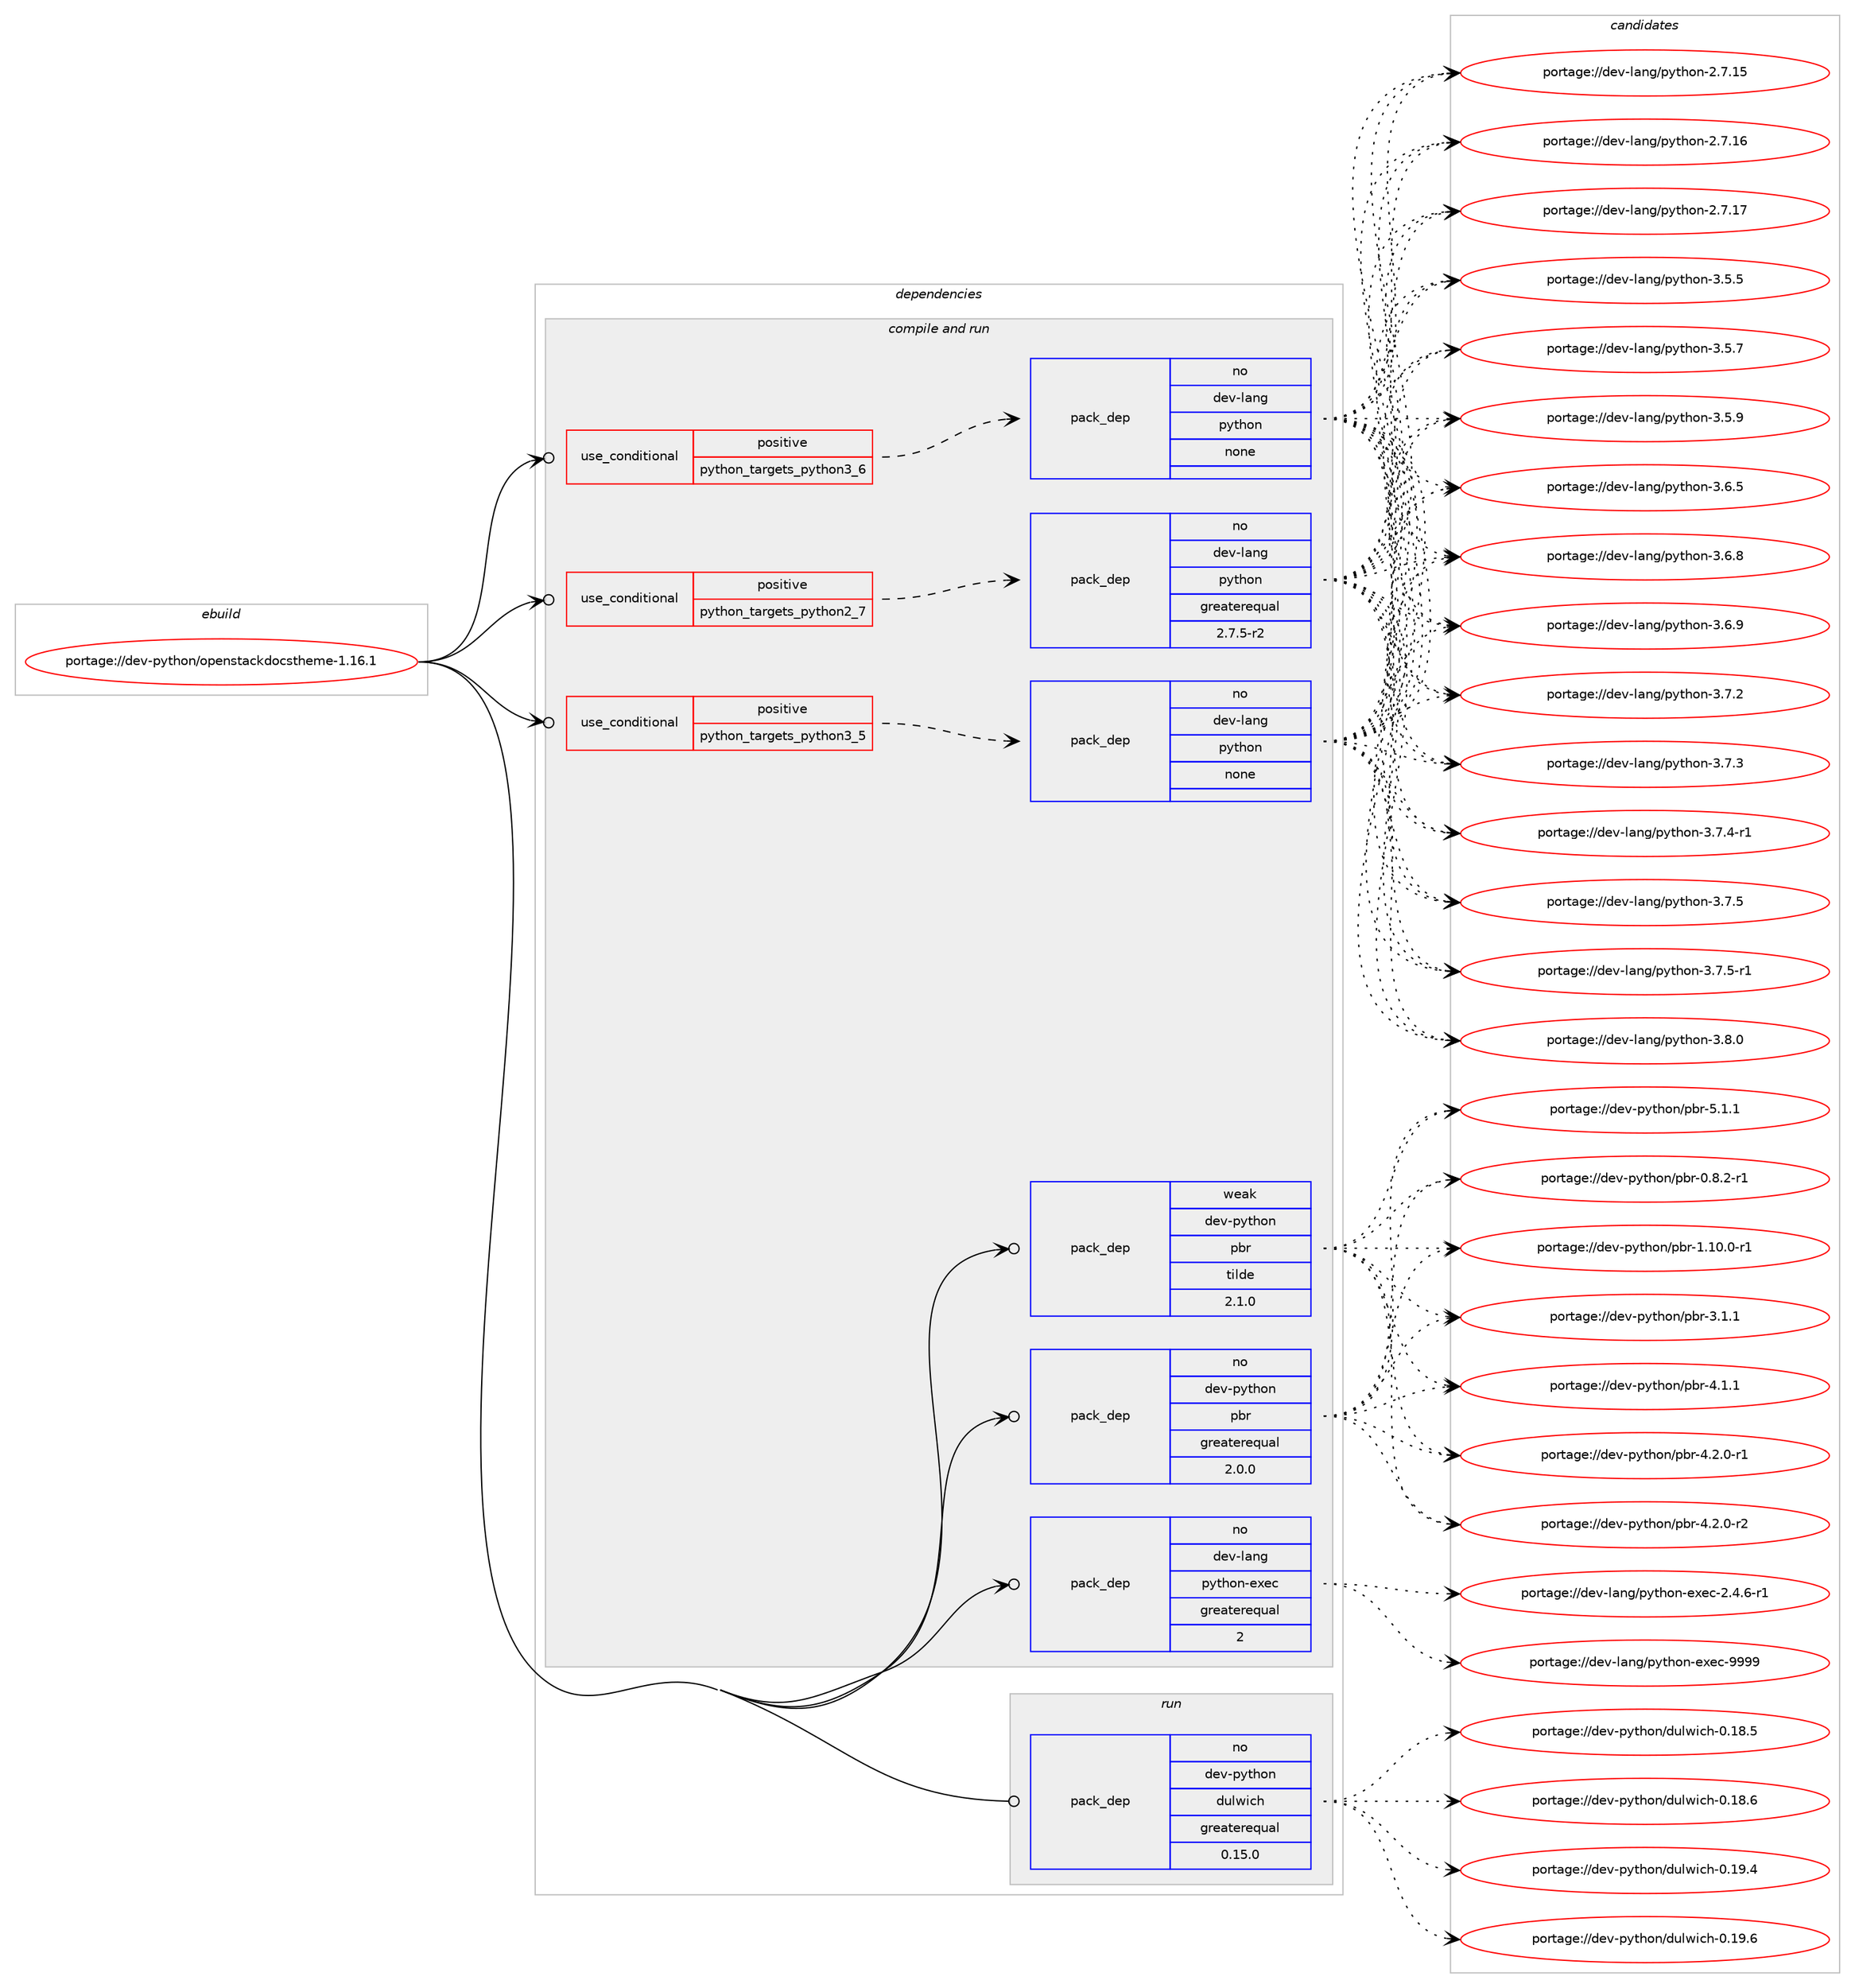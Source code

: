 digraph prolog {

# *************
# Graph options
# *************

newrank=true;
concentrate=true;
compound=true;
graph [rankdir=LR,fontname=Helvetica,fontsize=10,ranksep=1.5];#, ranksep=2.5, nodesep=0.2];
edge  [arrowhead=vee];
node  [fontname=Helvetica,fontsize=10];

# **********
# The ebuild
# **********

subgraph cluster_leftcol {
color=gray;
rank=same;
label=<<i>ebuild</i>>;
id [label="portage://dev-python/openstackdocstheme-1.16.1", color=red, width=4, href="../dev-python/openstackdocstheme-1.16.1.svg"];
}

# ****************
# The dependencies
# ****************

subgraph cluster_midcol {
color=gray;
label=<<i>dependencies</i>>;
subgraph cluster_compile {
fillcolor="#eeeeee";
style=filled;
label=<<i>compile</i>>;
}
subgraph cluster_compileandrun {
fillcolor="#eeeeee";
style=filled;
label=<<i>compile and run</i>>;
subgraph cond32856 {
dependency152888 [label=<<TABLE BORDER="0" CELLBORDER="1" CELLSPACING="0" CELLPADDING="4"><TR><TD ROWSPAN="3" CELLPADDING="10">use_conditional</TD></TR><TR><TD>positive</TD></TR><TR><TD>python_targets_python2_7</TD></TR></TABLE>>, shape=none, color=red];
subgraph pack116703 {
dependency152889 [label=<<TABLE BORDER="0" CELLBORDER="1" CELLSPACING="0" CELLPADDING="4" WIDTH="220"><TR><TD ROWSPAN="6" CELLPADDING="30">pack_dep</TD></TR><TR><TD WIDTH="110">no</TD></TR><TR><TD>dev-lang</TD></TR><TR><TD>python</TD></TR><TR><TD>greaterequal</TD></TR><TR><TD>2.7.5-r2</TD></TR></TABLE>>, shape=none, color=blue];
}
dependency152888:e -> dependency152889:w [weight=20,style="dashed",arrowhead="vee"];
}
id:e -> dependency152888:w [weight=20,style="solid",arrowhead="odotvee"];
subgraph cond32857 {
dependency152890 [label=<<TABLE BORDER="0" CELLBORDER="1" CELLSPACING="0" CELLPADDING="4"><TR><TD ROWSPAN="3" CELLPADDING="10">use_conditional</TD></TR><TR><TD>positive</TD></TR><TR><TD>python_targets_python3_5</TD></TR></TABLE>>, shape=none, color=red];
subgraph pack116704 {
dependency152891 [label=<<TABLE BORDER="0" CELLBORDER="1" CELLSPACING="0" CELLPADDING="4" WIDTH="220"><TR><TD ROWSPAN="6" CELLPADDING="30">pack_dep</TD></TR><TR><TD WIDTH="110">no</TD></TR><TR><TD>dev-lang</TD></TR><TR><TD>python</TD></TR><TR><TD>none</TD></TR><TR><TD></TD></TR></TABLE>>, shape=none, color=blue];
}
dependency152890:e -> dependency152891:w [weight=20,style="dashed",arrowhead="vee"];
}
id:e -> dependency152890:w [weight=20,style="solid",arrowhead="odotvee"];
subgraph cond32858 {
dependency152892 [label=<<TABLE BORDER="0" CELLBORDER="1" CELLSPACING="0" CELLPADDING="4"><TR><TD ROWSPAN="3" CELLPADDING="10">use_conditional</TD></TR><TR><TD>positive</TD></TR><TR><TD>python_targets_python3_6</TD></TR></TABLE>>, shape=none, color=red];
subgraph pack116705 {
dependency152893 [label=<<TABLE BORDER="0" CELLBORDER="1" CELLSPACING="0" CELLPADDING="4" WIDTH="220"><TR><TD ROWSPAN="6" CELLPADDING="30">pack_dep</TD></TR><TR><TD WIDTH="110">no</TD></TR><TR><TD>dev-lang</TD></TR><TR><TD>python</TD></TR><TR><TD>none</TD></TR><TR><TD></TD></TR></TABLE>>, shape=none, color=blue];
}
dependency152892:e -> dependency152893:w [weight=20,style="dashed",arrowhead="vee"];
}
id:e -> dependency152892:w [weight=20,style="solid",arrowhead="odotvee"];
subgraph pack116706 {
dependency152894 [label=<<TABLE BORDER="0" CELLBORDER="1" CELLSPACING="0" CELLPADDING="4" WIDTH="220"><TR><TD ROWSPAN="6" CELLPADDING="30">pack_dep</TD></TR><TR><TD WIDTH="110">no</TD></TR><TR><TD>dev-lang</TD></TR><TR><TD>python-exec</TD></TR><TR><TD>greaterequal</TD></TR><TR><TD>2</TD></TR></TABLE>>, shape=none, color=blue];
}
id:e -> dependency152894:w [weight=20,style="solid",arrowhead="odotvee"];
subgraph pack116707 {
dependency152895 [label=<<TABLE BORDER="0" CELLBORDER="1" CELLSPACING="0" CELLPADDING="4" WIDTH="220"><TR><TD ROWSPAN="6" CELLPADDING="30">pack_dep</TD></TR><TR><TD WIDTH="110">no</TD></TR><TR><TD>dev-python</TD></TR><TR><TD>pbr</TD></TR><TR><TD>greaterequal</TD></TR><TR><TD>2.0.0</TD></TR></TABLE>>, shape=none, color=blue];
}
id:e -> dependency152895:w [weight=20,style="solid",arrowhead="odotvee"];
subgraph pack116708 {
dependency152896 [label=<<TABLE BORDER="0" CELLBORDER="1" CELLSPACING="0" CELLPADDING="4" WIDTH="220"><TR><TD ROWSPAN="6" CELLPADDING="30">pack_dep</TD></TR><TR><TD WIDTH="110">weak</TD></TR><TR><TD>dev-python</TD></TR><TR><TD>pbr</TD></TR><TR><TD>tilde</TD></TR><TR><TD>2.1.0</TD></TR></TABLE>>, shape=none, color=blue];
}
id:e -> dependency152896:w [weight=20,style="solid",arrowhead="odotvee"];
}
subgraph cluster_run {
fillcolor="#eeeeee";
style=filled;
label=<<i>run</i>>;
subgraph pack116709 {
dependency152897 [label=<<TABLE BORDER="0" CELLBORDER="1" CELLSPACING="0" CELLPADDING="4" WIDTH="220"><TR><TD ROWSPAN="6" CELLPADDING="30">pack_dep</TD></TR><TR><TD WIDTH="110">no</TD></TR><TR><TD>dev-python</TD></TR><TR><TD>dulwich</TD></TR><TR><TD>greaterequal</TD></TR><TR><TD>0.15.0</TD></TR></TABLE>>, shape=none, color=blue];
}
id:e -> dependency152897:w [weight=20,style="solid",arrowhead="odot"];
}
}

# **************
# The candidates
# **************

subgraph cluster_choices {
rank=same;
color=gray;
label=<<i>candidates</i>>;

subgraph choice116703 {
color=black;
nodesep=1;
choiceportage10010111845108971101034711212111610411111045504655464953 [label="portage://dev-lang/python-2.7.15", color=red, width=4,href="../dev-lang/python-2.7.15.svg"];
choiceportage10010111845108971101034711212111610411111045504655464954 [label="portage://dev-lang/python-2.7.16", color=red, width=4,href="../dev-lang/python-2.7.16.svg"];
choiceportage10010111845108971101034711212111610411111045504655464955 [label="portage://dev-lang/python-2.7.17", color=red, width=4,href="../dev-lang/python-2.7.17.svg"];
choiceportage100101118451089711010347112121116104111110455146534653 [label="portage://dev-lang/python-3.5.5", color=red, width=4,href="../dev-lang/python-3.5.5.svg"];
choiceportage100101118451089711010347112121116104111110455146534655 [label="portage://dev-lang/python-3.5.7", color=red, width=4,href="../dev-lang/python-3.5.7.svg"];
choiceportage100101118451089711010347112121116104111110455146534657 [label="portage://dev-lang/python-3.5.9", color=red, width=4,href="../dev-lang/python-3.5.9.svg"];
choiceportage100101118451089711010347112121116104111110455146544653 [label="portage://dev-lang/python-3.6.5", color=red, width=4,href="../dev-lang/python-3.6.5.svg"];
choiceportage100101118451089711010347112121116104111110455146544656 [label="portage://dev-lang/python-3.6.8", color=red, width=4,href="../dev-lang/python-3.6.8.svg"];
choiceportage100101118451089711010347112121116104111110455146544657 [label="portage://dev-lang/python-3.6.9", color=red, width=4,href="../dev-lang/python-3.6.9.svg"];
choiceportage100101118451089711010347112121116104111110455146554650 [label="portage://dev-lang/python-3.7.2", color=red, width=4,href="../dev-lang/python-3.7.2.svg"];
choiceportage100101118451089711010347112121116104111110455146554651 [label="portage://dev-lang/python-3.7.3", color=red, width=4,href="../dev-lang/python-3.7.3.svg"];
choiceportage1001011184510897110103471121211161041111104551465546524511449 [label="portage://dev-lang/python-3.7.4-r1", color=red, width=4,href="../dev-lang/python-3.7.4-r1.svg"];
choiceportage100101118451089711010347112121116104111110455146554653 [label="portage://dev-lang/python-3.7.5", color=red, width=4,href="../dev-lang/python-3.7.5.svg"];
choiceportage1001011184510897110103471121211161041111104551465546534511449 [label="portage://dev-lang/python-3.7.5-r1", color=red, width=4,href="../dev-lang/python-3.7.5-r1.svg"];
choiceportage100101118451089711010347112121116104111110455146564648 [label="portage://dev-lang/python-3.8.0", color=red, width=4,href="../dev-lang/python-3.8.0.svg"];
dependency152889:e -> choiceportage10010111845108971101034711212111610411111045504655464953:w [style=dotted,weight="100"];
dependency152889:e -> choiceportage10010111845108971101034711212111610411111045504655464954:w [style=dotted,weight="100"];
dependency152889:e -> choiceportage10010111845108971101034711212111610411111045504655464955:w [style=dotted,weight="100"];
dependency152889:e -> choiceportage100101118451089711010347112121116104111110455146534653:w [style=dotted,weight="100"];
dependency152889:e -> choiceportage100101118451089711010347112121116104111110455146534655:w [style=dotted,weight="100"];
dependency152889:e -> choiceportage100101118451089711010347112121116104111110455146534657:w [style=dotted,weight="100"];
dependency152889:e -> choiceportage100101118451089711010347112121116104111110455146544653:w [style=dotted,weight="100"];
dependency152889:e -> choiceportage100101118451089711010347112121116104111110455146544656:w [style=dotted,weight="100"];
dependency152889:e -> choiceportage100101118451089711010347112121116104111110455146544657:w [style=dotted,weight="100"];
dependency152889:e -> choiceportage100101118451089711010347112121116104111110455146554650:w [style=dotted,weight="100"];
dependency152889:e -> choiceportage100101118451089711010347112121116104111110455146554651:w [style=dotted,weight="100"];
dependency152889:e -> choiceportage1001011184510897110103471121211161041111104551465546524511449:w [style=dotted,weight="100"];
dependency152889:e -> choiceportage100101118451089711010347112121116104111110455146554653:w [style=dotted,weight="100"];
dependency152889:e -> choiceportage1001011184510897110103471121211161041111104551465546534511449:w [style=dotted,weight="100"];
dependency152889:e -> choiceportage100101118451089711010347112121116104111110455146564648:w [style=dotted,weight="100"];
}
subgraph choice116704 {
color=black;
nodesep=1;
choiceportage10010111845108971101034711212111610411111045504655464953 [label="portage://dev-lang/python-2.7.15", color=red, width=4,href="../dev-lang/python-2.7.15.svg"];
choiceportage10010111845108971101034711212111610411111045504655464954 [label="portage://dev-lang/python-2.7.16", color=red, width=4,href="../dev-lang/python-2.7.16.svg"];
choiceportage10010111845108971101034711212111610411111045504655464955 [label="portage://dev-lang/python-2.7.17", color=red, width=4,href="../dev-lang/python-2.7.17.svg"];
choiceportage100101118451089711010347112121116104111110455146534653 [label="portage://dev-lang/python-3.5.5", color=red, width=4,href="../dev-lang/python-3.5.5.svg"];
choiceportage100101118451089711010347112121116104111110455146534655 [label="portage://dev-lang/python-3.5.7", color=red, width=4,href="../dev-lang/python-3.5.7.svg"];
choiceportage100101118451089711010347112121116104111110455146534657 [label="portage://dev-lang/python-3.5.9", color=red, width=4,href="../dev-lang/python-3.5.9.svg"];
choiceportage100101118451089711010347112121116104111110455146544653 [label="portage://dev-lang/python-3.6.5", color=red, width=4,href="../dev-lang/python-3.6.5.svg"];
choiceportage100101118451089711010347112121116104111110455146544656 [label="portage://dev-lang/python-3.6.8", color=red, width=4,href="../dev-lang/python-3.6.8.svg"];
choiceportage100101118451089711010347112121116104111110455146544657 [label="portage://dev-lang/python-3.6.9", color=red, width=4,href="../dev-lang/python-3.6.9.svg"];
choiceportage100101118451089711010347112121116104111110455146554650 [label="portage://dev-lang/python-3.7.2", color=red, width=4,href="../dev-lang/python-3.7.2.svg"];
choiceportage100101118451089711010347112121116104111110455146554651 [label="portage://dev-lang/python-3.7.3", color=red, width=4,href="../dev-lang/python-3.7.3.svg"];
choiceportage1001011184510897110103471121211161041111104551465546524511449 [label="portage://dev-lang/python-3.7.4-r1", color=red, width=4,href="../dev-lang/python-3.7.4-r1.svg"];
choiceportage100101118451089711010347112121116104111110455146554653 [label="portage://dev-lang/python-3.7.5", color=red, width=4,href="../dev-lang/python-3.7.5.svg"];
choiceportage1001011184510897110103471121211161041111104551465546534511449 [label="portage://dev-lang/python-3.7.5-r1", color=red, width=4,href="../dev-lang/python-3.7.5-r1.svg"];
choiceportage100101118451089711010347112121116104111110455146564648 [label="portage://dev-lang/python-3.8.0", color=red, width=4,href="../dev-lang/python-3.8.0.svg"];
dependency152891:e -> choiceportage10010111845108971101034711212111610411111045504655464953:w [style=dotted,weight="100"];
dependency152891:e -> choiceportage10010111845108971101034711212111610411111045504655464954:w [style=dotted,weight="100"];
dependency152891:e -> choiceportage10010111845108971101034711212111610411111045504655464955:w [style=dotted,weight="100"];
dependency152891:e -> choiceportage100101118451089711010347112121116104111110455146534653:w [style=dotted,weight="100"];
dependency152891:e -> choiceportage100101118451089711010347112121116104111110455146534655:w [style=dotted,weight="100"];
dependency152891:e -> choiceportage100101118451089711010347112121116104111110455146534657:w [style=dotted,weight="100"];
dependency152891:e -> choiceportage100101118451089711010347112121116104111110455146544653:w [style=dotted,weight="100"];
dependency152891:e -> choiceportage100101118451089711010347112121116104111110455146544656:w [style=dotted,weight="100"];
dependency152891:e -> choiceportage100101118451089711010347112121116104111110455146544657:w [style=dotted,weight="100"];
dependency152891:e -> choiceportage100101118451089711010347112121116104111110455146554650:w [style=dotted,weight="100"];
dependency152891:e -> choiceportage100101118451089711010347112121116104111110455146554651:w [style=dotted,weight="100"];
dependency152891:e -> choiceportage1001011184510897110103471121211161041111104551465546524511449:w [style=dotted,weight="100"];
dependency152891:e -> choiceportage100101118451089711010347112121116104111110455146554653:w [style=dotted,weight="100"];
dependency152891:e -> choiceportage1001011184510897110103471121211161041111104551465546534511449:w [style=dotted,weight="100"];
dependency152891:e -> choiceportage100101118451089711010347112121116104111110455146564648:w [style=dotted,weight="100"];
}
subgraph choice116705 {
color=black;
nodesep=1;
choiceportage10010111845108971101034711212111610411111045504655464953 [label="portage://dev-lang/python-2.7.15", color=red, width=4,href="../dev-lang/python-2.7.15.svg"];
choiceportage10010111845108971101034711212111610411111045504655464954 [label="portage://dev-lang/python-2.7.16", color=red, width=4,href="../dev-lang/python-2.7.16.svg"];
choiceportage10010111845108971101034711212111610411111045504655464955 [label="portage://dev-lang/python-2.7.17", color=red, width=4,href="../dev-lang/python-2.7.17.svg"];
choiceportage100101118451089711010347112121116104111110455146534653 [label="portage://dev-lang/python-3.5.5", color=red, width=4,href="../dev-lang/python-3.5.5.svg"];
choiceportage100101118451089711010347112121116104111110455146534655 [label="portage://dev-lang/python-3.5.7", color=red, width=4,href="../dev-lang/python-3.5.7.svg"];
choiceportage100101118451089711010347112121116104111110455146534657 [label="portage://dev-lang/python-3.5.9", color=red, width=4,href="../dev-lang/python-3.5.9.svg"];
choiceportage100101118451089711010347112121116104111110455146544653 [label="portage://dev-lang/python-3.6.5", color=red, width=4,href="../dev-lang/python-3.6.5.svg"];
choiceportage100101118451089711010347112121116104111110455146544656 [label="portage://dev-lang/python-3.6.8", color=red, width=4,href="../dev-lang/python-3.6.8.svg"];
choiceportage100101118451089711010347112121116104111110455146544657 [label="portage://dev-lang/python-3.6.9", color=red, width=4,href="../dev-lang/python-3.6.9.svg"];
choiceportage100101118451089711010347112121116104111110455146554650 [label="portage://dev-lang/python-3.7.2", color=red, width=4,href="../dev-lang/python-3.7.2.svg"];
choiceportage100101118451089711010347112121116104111110455146554651 [label="portage://dev-lang/python-3.7.3", color=red, width=4,href="../dev-lang/python-3.7.3.svg"];
choiceportage1001011184510897110103471121211161041111104551465546524511449 [label="portage://dev-lang/python-3.7.4-r1", color=red, width=4,href="../dev-lang/python-3.7.4-r1.svg"];
choiceportage100101118451089711010347112121116104111110455146554653 [label="portage://dev-lang/python-3.7.5", color=red, width=4,href="../dev-lang/python-3.7.5.svg"];
choiceportage1001011184510897110103471121211161041111104551465546534511449 [label="portage://dev-lang/python-3.7.5-r1", color=red, width=4,href="../dev-lang/python-3.7.5-r1.svg"];
choiceportage100101118451089711010347112121116104111110455146564648 [label="portage://dev-lang/python-3.8.0", color=red, width=4,href="../dev-lang/python-3.8.0.svg"];
dependency152893:e -> choiceportage10010111845108971101034711212111610411111045504655464953:w [style=dotted,weight="100"];
dependency152893:e -> choiceportage10010111845108971101034711212111610411111045504655464954:w [style=dotted,weight="100"];
dependency152893:e -> choiceportage10010111845108971101034711212111610411111045504655464955:w [style=dotted,weight="100"];
dependency152893:e -> choiceportage100101118451089711010347112121116104111110455146534653:w [style=dotted,weight="100"];
dependency152893:e -> choiceportage100101118451089711010347112121116104111110455146534655:w [style=dotted,weight="100"];
dependency152893:e -> choiceportage100101118451089711010347112121116104111110455146534657:w [style=dotted,weight="100"];
dependency152893:e -> choiceportage100101118451089711010347112121116104111110455146544653:w [style=dotted,weight="100"];
dependency152893:e -> choiceportage100101118451089711010347112121116104111110455146544656:w [style=dotted,weight="100"];
dependency152893:e -> choiceportage100101118451089711010347112121116104111110455146544657:w [style=dotted,weight="100"];
dependency152893:e -> choiceportage100101118451089711010347112121116104111110455146554650:w [style=dotted,weight="100"];
dependency152893:e -> choiceportage100101118451089711010347112121116104111110455146554651:w [style=dotted,weight="100"];
dependency152893:e -> choiceportage1001011184510897110103471121211161041111104551465546524511449:w [style=dotted,weight="100"];
dependency152893:e -> choiceportage100101118451089711010347112121116104111110455146554653:w [style=dotted,weight="100"];
dependency152893:e -> choiceportage1001011184510897110103471121211161041111104551465546534511449:w [style=dotted,weight="100"];
dependency152893:e -> choiceportage100101118451089711010347112121116104111110455146564648:w [style=dotted,weight="100"];
}
subgraph choice116706 {
color=black;
nodesep=1;
choiceportage10010111845108971101034711212111610411111045101120101994550465246544511449 [label="portage://dev-lang/python-exec-2.4.6-r1", color=red, width=4,href="../dev-lang/python-exec-2.4.6-r1.svg"];
choiceportage10010111845108971101034711212111610411111045101120101994557575757 [label="portage://dev-lang/python-exec-9999", color=red, width=4,href="../dev-lang/python-exec-9999.svg"];
dependency152894:e -> choiceportage10010111845108971101034711212111610411111045101120101994550465246544511449:w [style=dotted,weight="100"];
dependency152894:e -> choiceportage10010111845108971101034711212111610411111045101120101994557575757:w [style=dotted,weight="100"];
}
subgraph choice116707 {
color=black;
nodesep=1;
choiceportage1001011184511212111610411111047112981144548465646504511449 [label="portage://dev-python/pbr-0.8.2-r1", color=red, width=4,href="../dev-python/pbr-0.8.2-r1.svg"];
choiceportage100101118451121211161041111104711298114454946494846484511449 [label="portage://dev-python/pbr-1.10.0-r1", color=red, width=4,href="../dev-python/pbr-1.10.0-r1.svg"];
choiceportage100101118451121211161041111104711298114455146494649 [label="portage://dev-python/pbr-3.1.1", color=red, width=4,href="../dev-python/pbr-3.1.1.svg"];
choiceportage100101118451121211161041111104711298114455246494649 [label="portage://dev-python/pbr-4.1.1", color=red, width=4,href="../dev-python/pbr-4.1.1.svg"];
choiceportage1001011184511212111610411111047112981144552465046484511449 [label="portage://dev-python/pbr-4.2.0-r1", color=red, width=4,href="../dev-python/pbr-4.2.0-r1.svg"];
choiceportage1001011184511212111610411111047112981144552465046484511450 [label="portage://dev-python/pbr-4.2.0-r2", color=red, width=4,href="../dev-python/pbr-4.2.0-r2.svg"];
choiceportage100101118451121211161041111104711298114455346494649 [label="portage://dev-python/pbr-5.1.1", color=red, width=4,href="../dev-python/pbr-5.1.1.svg"];
dependency152895:e -> choiceportage1001011184511212111610411111047112981144548465646504511449:w [style=dotted,weight="100"];
dependency152895:e -> choiceportage100101118451121211161041111104711298114454946494846484511449:w [style=dotted,weight="100"];
dependency152895:e -> choiceportage100101118451121211161041111104711298114455146494649:w [style=dotted,weight="100"];
dependency152895:e -> choiceportage100101118451121211161041111104711298114455246494649:w [style=dotted,weight="100"];
dependency152895:e -> choiceportage1001011184511212111610411111047112981144552465046484511449:w [style=dotted,weight="100"];
dependency152895:e -> choiceportage1001011184511212111610411111047112981144552465046484511450:w [style=dotted,weight="100"];
dependency152895:e -> choiceportage100101118451121211161041111104711298114455346494649:w [style=dotted,weight="100"];
}
subgraph choice116708 {
color=black;
nodesep=1;
choiceportage1001011184511212111610411111047112981144548465646504511449 [label="portage://dev-python/pbr-0.8.2-r1", color=red, width=4,href="../dev-python/pbr-0.8.2-r1.svg"];
choiceportage100101118451121211161041111104711298114454946494846484511449 [label="portage://dev-python/pbr-1.10.0-r1", color=red, width=4,href="../dev-python/pbr-1.10.0-r1.svg"];
choiceportage100101118451121211161041111104711298114455146494649 [label="portage://dev-python/pbr-3.1.1", color=red, width=4,href="../dev-python/pbr-3.1.1.svg"];
choiceportage100101118451121211161041111104711298114455246494649 [label="portage://dev-python/pbr-4.1.1", color=red, width=4,href="../dev-python/pbr-4.1.1.svg"];
choiceportage1001011184511212111610411111047112981144552465046484511449 [label="portage://dev-python/pbr-4.2.0-r1", color=red, width=4,href="../dev-python/pbr-4.2.0-r1.svg"];
choiceportage1001011184511212111610411111047112981144552465046484511450 [label="portage://dev-python/pbr-4.2.0-r2", color=red, width=4,href="../dev-python/pbr-4.2.0-r2.svg"];
choiceportage100101118451121211161041111104711298114455346494649 [label="portage://dev-python/pbr-5.1.1", color=red, width=4,href="../dev-python/pbr-5.1.1.svg"];
dependency152896:e -> choiceportage1001011184511212111610411111047112981144548465646504511449:w [style=dotted,weight="100"];
dependency152896:e -> choiceportage100101118451121211161041111104711298114454946494846484511449:w [style=dotted,weight="100"];
dependency152896:e -> choiceportage100101118451121211161041111104711298114455146494649:w [style=dotted,weight="100"];
dependency152896:e -> choiceportage100101118451121211161041111104711298114455246494649:w [style=dotted,weight="100"];
dependency152896:e -> choiceportage1001011184511212111610411111047112981144552465046484511449:w [style=dotted,weight="100"];
dependency152896:e -> choiceportage1001011184511212111610411111047112981144552465046484511450:w [style=dotted,weight="100"];
dependency152896:e -> choiceportage100101118451121211161041111104711298114455346494649:w [style=dotted,weight="100"];
}
subgraph choice116709 {
color=black;
nodesep=1;
choiceportage10010111845112121116104111110471001171081191059910445484649564653 [label="portage://dev-python/dulwich-0.18.5", color=red, width=4,href="../dev-python/dulwich-0.18.5.svg"];
choiceportage10010111845112121116104111110471001171081191059910445484649564654 [label="portage://dev-python/dulwich-0.18.6", color=red, width=4,href="../dev-python/dulwich-0.18.6.svg"];
choiceportage10010111845112121116104111110471001171081191059910445484649574652 [label="portage://dev-python/dulwich-0.19.4", color=red, width=4,href="../dev-python/dulwich-0.19.4.svg"];
choiceportage10010111845112121116104111110471001171081191059910445484649574654 [label="portage://dev-python/dulwich-0.19.6", color=red, width=4,href="../dev-python/dulwich-0.19.6.svg"];
dependency152897:e -> choiceportage10010111845112121116104111110471001171081191059910445484649564653:w [style=dotted,weight="100"];
dependency152897:e -> choiceportage10010111845112121116104111110471001171081191059910445484649564654:w [style=dotted,weight="100"];
dependency152897:e -> choiceportage10010111845112121116104111110471001171081191059910445484649574652:w [style=dotted,weight="100"];
dependency152897:e -> choiceportage10010111845112121116104111110471001171081191059910445484649574654:w [style=dotted,weight="100"];
}
}

}
